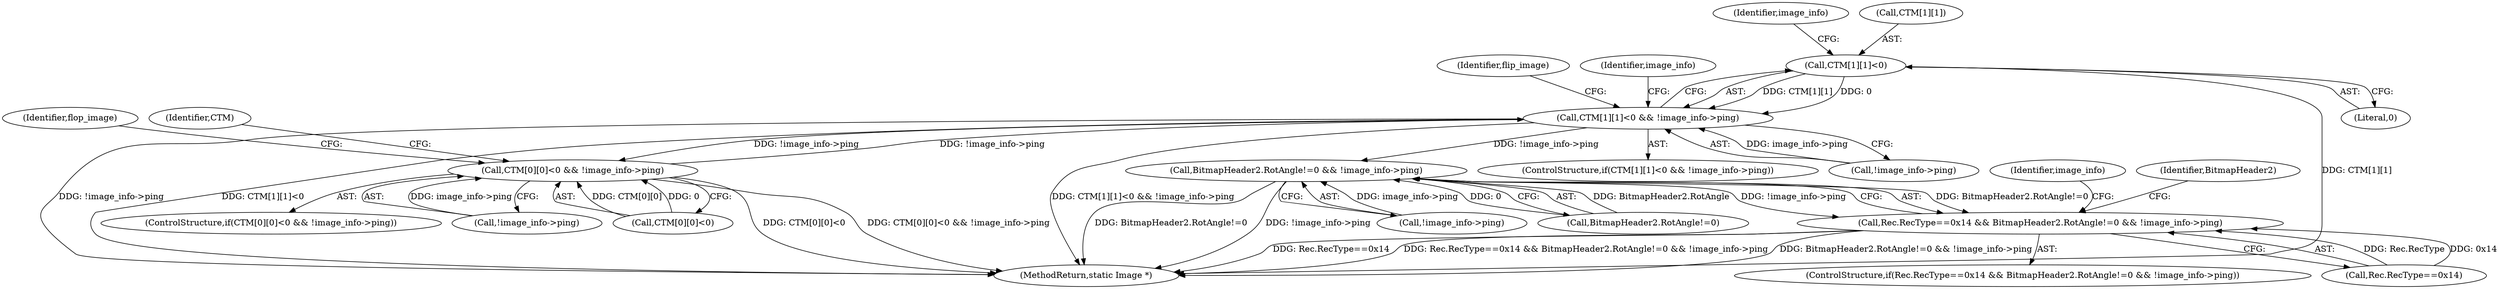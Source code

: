 digraph "0_ImageMagick_2130bf6f89ded32ef0c88a11694f107c52566c53@array" {
"1001755" [label="(Call,CTM[1][1]<0)"];
"1001754" [label="(Call,CTM[1][1]<0 && !image_info->ping)"];
"1001079" [label="(Call,BitmapHeader2.RotAngle!=0 && !image_info->ping)"];
"1001073" [label="(Call,Rec.RecType==0x14 && BitmapHeader2.RotAngle!=0 && !image_info->ping)"];
"1001720" [label="(Call,CTM[0][0]<0 && !image_info->ping)"];
"1001754" [label="(Call,CTM[1][1]<0 && !image_info->ping)"];
"1001758" [label="(Identifier,CTM)"];
"1001970" [label="(MethodReturn,static Image *)"];
"1001769" [label="(Identifier,flip_image)"];
"1001764" [label="(Identifier,image_info)"];
"1001085" [label="(Call,!image_info->ping)"];
"1001735" [label="(Identifier,flop_image)"];
"1001072" [label="(ControlStructure,if(Rec.RecType==0x14 && BitmapHeader2.RotAngle!=0 && !image_info->ping))"];
"1001753" [label="(ControlStructure,if(CTM[1][1]<0 && !image_info->ping))"];
"1001756" [label="(Call,CTM[1][1])"];
"1001755" [label="(Call,CTM[1][1]<0)"];
"1001720" [label="(Call,CTM[0][0]<0 && !image_info->ping)"];
"1001728" [label="(Call,!image_info->ping)"];
"1001788" [label="(Identifier,image_info)"];
"1001721" [label="(Call,CTM[0][0]<0)"];
"1001177" [label="(Identifier,image_info)"];
"1001093" [label="(Identifier,BitmapHeader2)"];
"1001073" [label="(Call,Rec.RecType==0x14 && BitmapHeader2.RotAngle!=0 && !image_info->ping)"];
"1001762" [label="(Call,!image_info->ping)"];
"1001079" [label="(Call,BitmapHeader2.RotAngle!=0 && !image_info->ping)"];
"1001080" [label="(Call,BitmapHeader2.RotAngle!=0)"];
"1001074" [label="(Call,Rec.RecType==0x14)"];
"1001761" [label="(Literal,0)"];
"1001719" [label="(ControlStructure,if(CTM[0][0]<0 && !image_info->ping))"];
"1001755" -> "1001754"  [label="AST: "];
"1001755" -> "1001761"  [label="CFG: "];
"1001756" -> "1001755"  [label="AST: "];
"1001761" -> "1001755"  [label="AST: "];
"1001764" -> "1001755"  [label="CFG: "];
"1001754" -> "1001755"  [label="CFG: "];
"1001755" -> "1001970"  [label="DDG: CTM[1][1]"];
"1001755" -> "1001754"  [label="DDG: CTM[1][1]"];
"1001755" -> "1001754"  [label="DDG: 0"];
"1001754" -> "1001753"  [label="AST: "];
"1001754" -> "1001762"  [label="CFG: "];
"1001762" -> "1001754"  [label="AST: "];
"1001769" -> "1001754"  [label="CFG: "];
"1001788" -> "1001754"  [label="CFG: "];
"1001754" -> "1001970"  [label="DDG: !image_info->ping"];
"1001754" -> "1001970"  [label="DDG: CTM[1][1]<0"];
"1001754" -> "1001970"  [label="DDG: CTM[1][1]<0 && !image_info->ping"];
"1001754" -> "1001079"  [label="DDG: !image_info->ping"];
"1001754" -> "1001720"  [label="DDG: !image_info->ping"];
"1001762" -> "1001754"  [label="DDG: image_info->ping"];
"1001720" -> "1001754"  [label="DDG: !image_info->ping"];
"1001079" -> "1001073"  [label="AST: "];
"1001079" -> "1001080"  [label="CFG: "];
"1001079" -> "1001085"  [label="CFG: "];
"1001080" -> "1001079"  [label="AST: "];
"1001085" -> "1001079"  [label="AST: "];
"1001073" -> "1001079"  [label="CFG: "];
"1001079" -> "1001970"  [label="DDG: BitmapHeader2.RotAngle!=0"];
"1001079" -> "1001970"  [label="DDG: !image_info->ping"];
"1001079" -> "1001073"  [label="DDG: BitmapHeader2.RotAngle!=0"];
"1001079" -> "1001073"  [label="DDG: !image_info->ping"];
"1001080" -> "1001079"  [label="DDG: BitmapHeader2.RotAngle"];
"1001080" -> "1001079"  [label="DDG: 0"];
"1001085" -> "1001079"  [label="DDG: image_info->ping"];
"1001073" -> "1001072"  [label="AST: "];
"1001073" -> "1001074"  [label="CFG: "];
"1001074" -> "1001073"  [label="AST: "];
"1001093" -> "1001073"  [label="CFG: "];
"1001177" -> "1001073"  [label="CFG: "];
"1001073" -> "1001970"  [label="DDG: Rec.RecType==0x14"];
"1001073" -> "1001970"  [label="DDG: Rec.RecType==0x14 && BitmapHeader2.RotAngle!=0 && !image_info->ping"];
"1001073" -> "1001970"  [label="DDG: BitmapHeader2.RotAngle!=0 && !image_info->ping"];
"1001074" -> "1001073"  [label="DDG: Rec.RecType"];
"1001074" -> "1001073"  [label="DDG: 0x14"];
"1001720" -> "1001719"  [label="AST: "];
"1001720" -> "1001721"  [label="CFG: "];
"1001720" -> "1001728"  [label="CFG: "];
"1001721" -> "1001720"  [label="AST: "];
"1001728" -> "1001720"  [label="AST: "];
"1001735" -> "1001720"  [label="CFG: "];
"1001758" -> "1001720"  [label="CFG: "];
"1001720" -> "1001970"  [label="DDG: CTM[0][0]<0"];
"1001720" -> "1001970"  [label="DDG: CTM[0][0]<0 && !image_info->ping"];
"1001721" -> "1001720"  [label="DDG: CTM[0][0]"];
"1001721" -> "1001720"  [label="DDG: 0"];
"1001728" -> "1001720"  [label="DDG: image_info->ping"];
}
